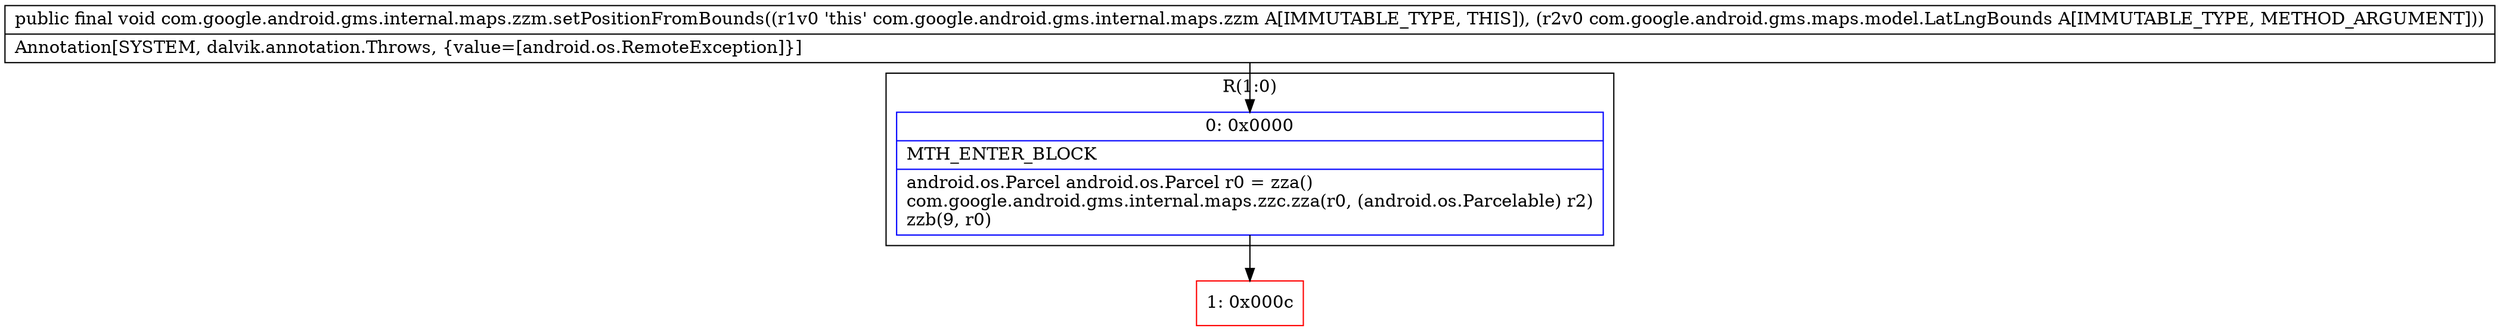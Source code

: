 digraph "CFG forcom.google.android.gms.internal.maps.zzm.setPositionFromBounds(Lcom\/google\/android\/gms\/maps\/model\/LatLngBounds;)V" {
subgraph cluster_Region_693645609 {
label = "R(1:0)";
node [shape=record,color=blue];
Node_0 [shape=record,label="{0\:\ 0x0000|MTH_ENTER_BLOCK\l|android.os.Parcel android.os.Parcel r0 = zza()\lcom.google.android.gms.internal.maps.zzc.zza(r0, (android.os.Parcelable) r2)\lzzb(9, r0)\l}"];
}
Node_1 [shape=record,color=red,label="{1\:\ 0x000c}"];
MethodNode[shape=record,label="{public final void com.google.android.gms.internal.maps.zzm.setPositionFromBounds((r1v0 'this' com.google.android.gms.internal.maps.zzm A[IMMUTABLE_TYPE, THIS]), (r2v0 com.google.android.gms.maps.model.LatLngBounds A[IMMUTABLE_TYPE, METHOD_ARGUMENT]))  | Annotation[SYSTEM, dalvik.annotation.Throws, \{value=[android.os.RemoteException]\}]\l}"];
MethodNode -> Node_0;
Node_0 -> Node_1;
}

